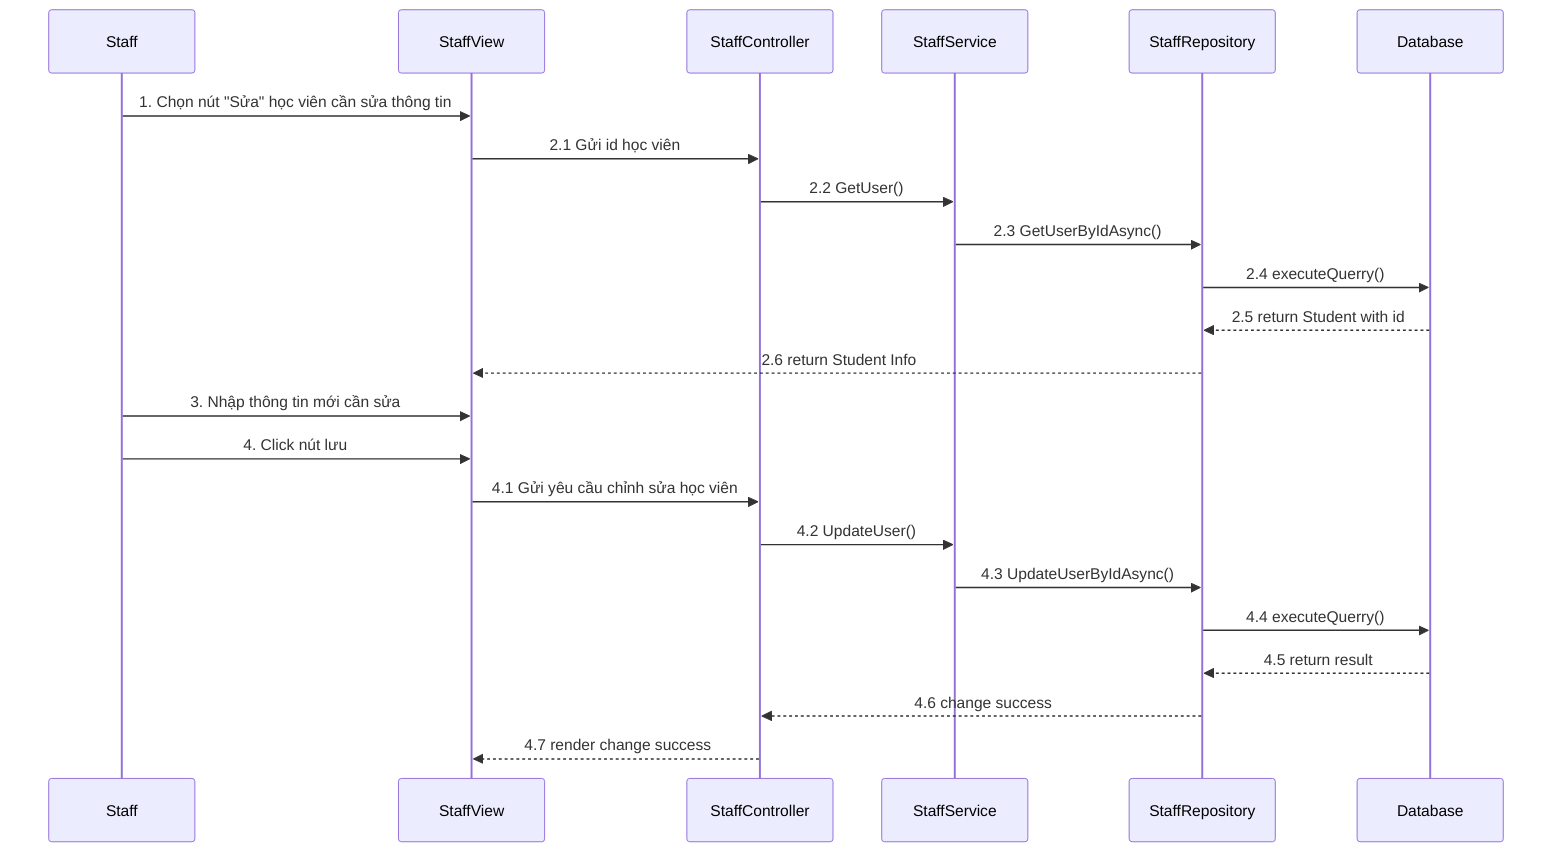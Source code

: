 %%# chỉnh sửa thông tin học viên

sequenceDiagram
    participant Staff
    participant StaffView
    participant StaffController
    participant StaffService
    participant StaffRepository
    participant Database

    Staff->>StaffView:  1. Chọn nút "Sửa" học viên cần sửa thông tin
    
    StaffView->>StaffController: 2.1 Gửi id học viên
    StaffController->>StaffService: 2.2 GetUser()
    StaffService->>StaffRepository: 2.3 GetUserByIdAsync()
    StaffRepository->>Database: 2.4 executeQuerry()
    Database-->>StaffRepository: 2.5 return Student with id
    StaffRepository-->>StaffView: 2.6 return Student Info

    Staff->>StaffView: 3. Nhập thông tin mới cần sửa
    Staff->>StaffView: 4. Click nút lưu
    StaffView->>StaffController: 4.1 Gửi yêu cầu chỉnh sửa học viên
    StaffController->>StaffService: 4.2 UpdateUser()
    StaffService->>StaffRepository: 4.3 UpdateUserByIdAsync()
    StaffRepository->>Database: 4.4 executeQuerry()

    
    Database-->>StaffRepository: 4.5 return result
    StaffRepository-->>StaffController: 4.6 change success
    StaffController-->>StaffView: 4.7 render change success